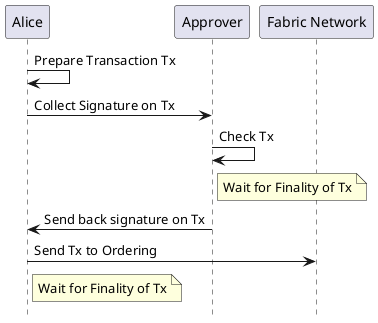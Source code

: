@startuml
'- force wrapping of longer text
'skinparam wrapWidth 400
!pragma teoz true
hide footbox

participant "Alice" as Issuer
participant "Approver" as Approver
participant "Fabric Network" as Orderer

Issuer -> Issuer: Prepare Transaction Tx
Issuer -> Approver: Collect Signature on Tx
Approver -> Approver: Check Tx
note right of Approver: Wait for Finality of Tx
Approver -> Issuer: Send back signature on Tx
Issuer -> Orderer: Send Tx to Ordering
note right of Issuer: Wait for Finality of Tx
@enduml